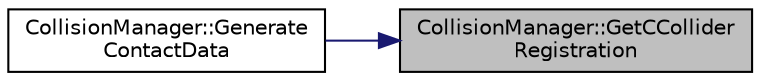 digraph "CollisionManager::GetCColliderRegistration"
{
 // LATEX_PDF_SIZE
  edge [fontname="Helvetica",fontsize="10",labelfontname="Helvetica",labelfontsize="10"];
  node [fontname="Helvetica",fontsize="10",shape=record];
  rankdir="RL";
  Node16 [label="CollisionManager::GetCCollider\lRegistration",height=0.2,width=0.4,color="black", fillcolor="grey75", style="filled", fontcolor="black",tooltip=" "];
  Node16 -> Node17 [dir="back",color="midnightblue",fontsize="10",style="solid",fontname="Helvetica"];
  Node17 [label="CollisionManager::Generate\lContactData",height=0.2,width=0.4,color="black", fillcolor="white", style="filled",URL="$class_collision_manager.html#a160c59a7501ac194c1235106c2ac1812",tooltip=" "];
}
